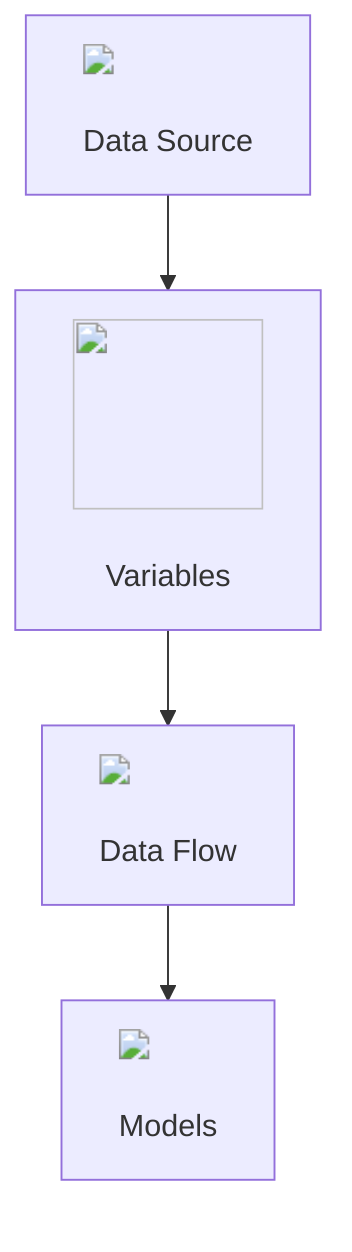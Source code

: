 graph TD
    A["<img src='dummy_plots/hist_template.svg'/> <br/> Data Source"] --> B["<img src='icons/column_split.svg' width=100 height=100/> <br/> Variables"]
    B --> C["<img src='dummy_plots/lineplot_template.svg'/> <br/> Data Flow"]
    C --> D["<img src='dummy_plots/scatter_plot_template.svg'/> <br/> Models"]